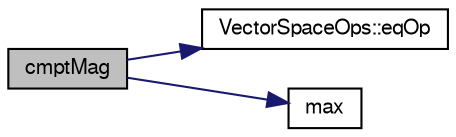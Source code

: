 digraph "cmptMag"
{
  bgcolor="transparent";
  edge [fontname="FreeSans",fontsize="10",labelfontname="FreeSans",labelfontsize="10"];
  node [fontname="FreeSans",fontsize="10",shape=record];
  rankdir="LR";
  Node129362 [label="cmptMag",height=0.2,width=0.4,color="black", fillcolor="grey75", style="filled", fontcolor="black"];
  Node129362 -> Node129363 [color="midnightblue",fontsize="10",style="solid",fontname="FreeSans"];
  Node129363 [label="VectorSpaceOps::eqOp",height=0.2,width=0.4,color="black",URL="$a28494.html#abe9399417fd1a4850ba1d327a37f36c7"];
  Node129362 -> Node129364 [color="midnightblue",fontsize="10",style="solid",fontname="FreeSans"];
  Node129364 [label="max",height=0.2,width=0.4,color="black",URL="$a21124.html#ac993e906cf2774ae77e666bc24e81733"];
}
